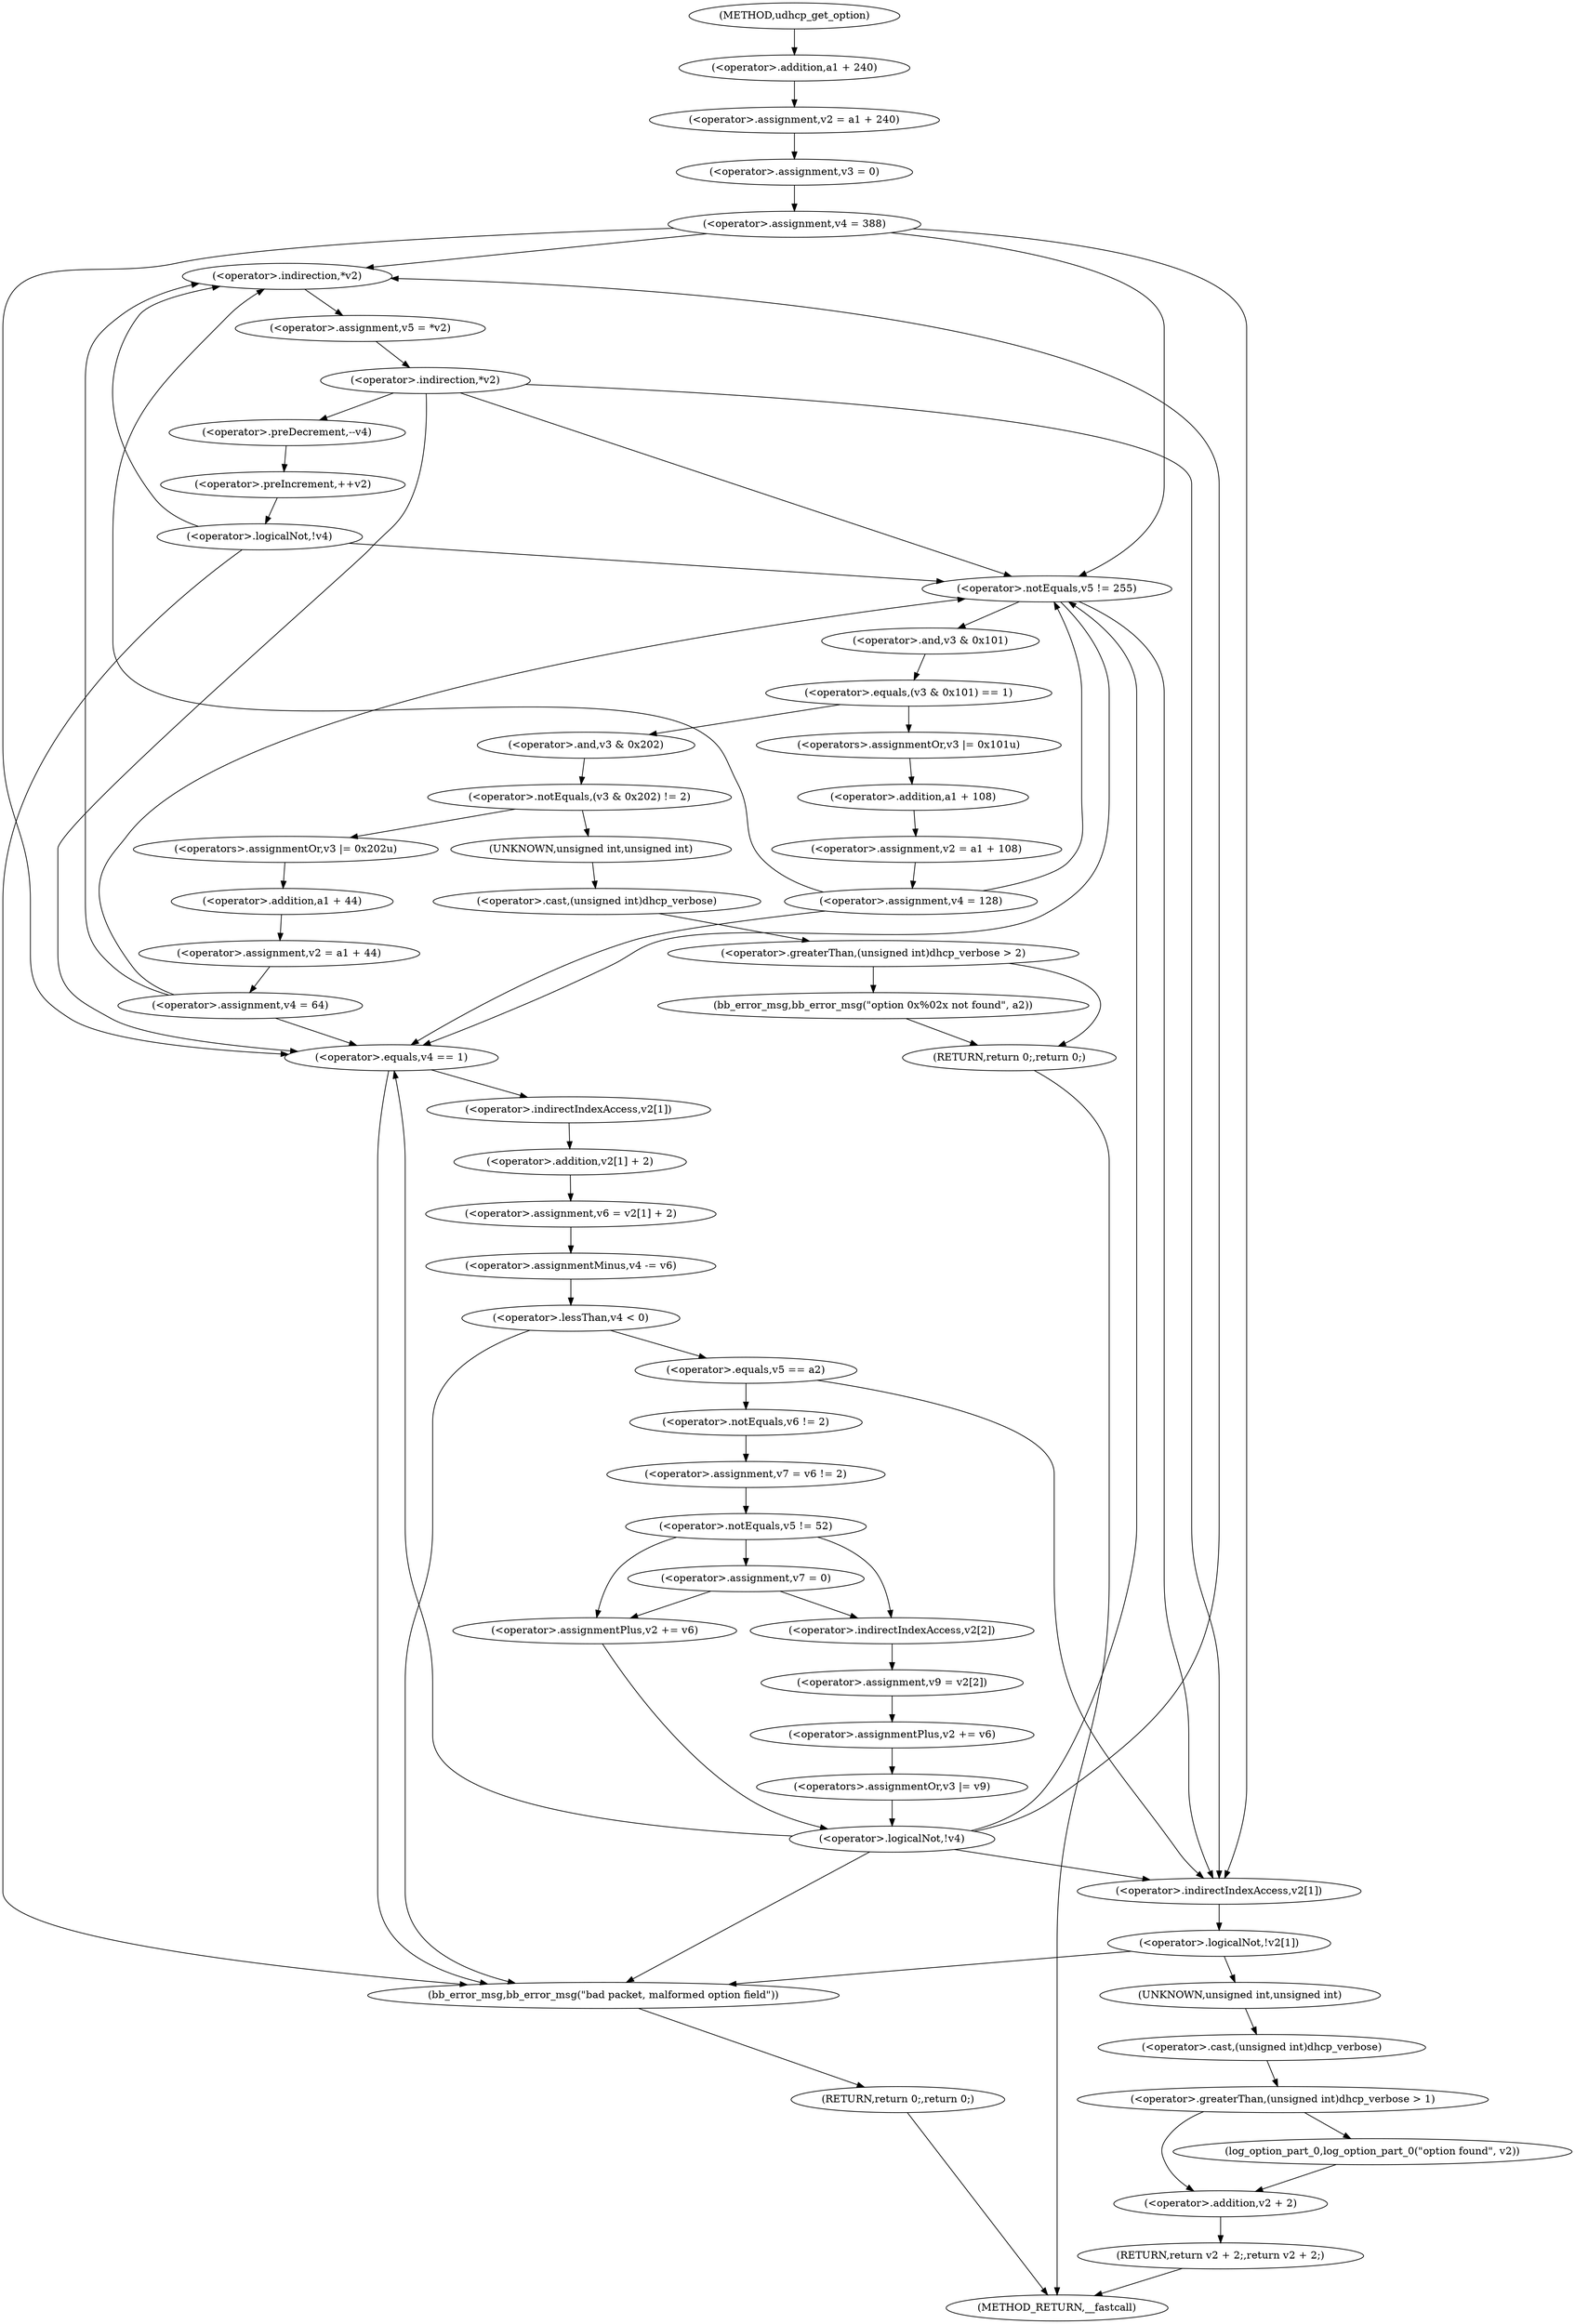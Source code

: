 digraph udhcp_get_option {  
"1000119" [label = "(<operator>.assignment,v2 = a1 + 240)" ]
"1000121" [label = "(<operator>.addition,a1 + 240)" ]
"1000124" [label = "(<operator>.assignment,v3 = 0)" ]
"1000127" [label = "(<operator>.assignment,v4 = 388)" ]
"1000139" [label = "(<operator>.assignment,v5 = *v2)" ]
"1000141" [label = "(<operator>.indirection,*v2)" ]
"1000144" [label = "(<operator>.indirection,*v2)" ]
"1000147" [label = "(<operator>.preDecrement,--v4)" ]
"1000149" [label = "(<operator>.preIncrement,++v2)" ]
"1000152" [label = "(<operator>.logicalNot,!v4)" ]
"1000156" [label = "(<operator>.notEquals,v5 != 255)" ]
"1000161" [label = "(<operator>.equals,(v3 & 0x101) == 1)" ]
"1000162" [label = "(<operator>.and,v3 & 0x101)" ]
"1000167" [label = "(<operators>.assignmentOr,v3 |= 0x101u)" ]
"1000170" [label = "(<operator>.assignment,v2 = a1 + 108)" ]
"1000172" [label = "(<operator>.addition,a1 + 108)" ]
"1000175" [label = "(<operator>.assignment,v4 = 128)" ]
"1000181" [label = "(<operator>.notEquals,(v3 & 0x202) != 2)" ]
"1000182" [label = "(<operator>.and,v3 & 0x202)" ]
"1000188" [label = "(<operator>.greaterThan,(unsigned int)dhcp_verbose > 2)" ]
"1000189" [label = "(<operator>.cast,(unsigned int)dhcp_verbose)" ]
"1000190" [label = "(UNKNOWN,unsigned int,unsigned int)" ]
"1000193" [label = "(bb_error_msg,bb_error_msg(\"option 0x%02x not found\", a2))" ]
"1000196" [label = "(RETURN,return 0;,return 0;)" ]
"1000198" [label = "(<operators>.assignmentOr,v3 |= 0x202u)" ]
"1000201" [label = "(<operator>.assignment,v2 = a1 + 44)" ]
"1000203" [label = "(<operator>.addition,a1 + 44)" ]
"1000206" [label = "(<operator>.assignment,v4 = 64)" ]
"1000210" [label = "(<operator>.equals,v4 == 1)" ]
"1000214" [label = "(<operator>.assignment,v6 = v2[1] + 2)" ]
"1000216" [label = "(<operator>.addition,v2[1] + 2)" ]
"1000217" [label = "(<operator>.indirectIndexAccess,v2[1])" ]
"1000221" [label = "(<operator>.assignmentMinus,v4 -= v6)" ]
"1000225" [label = "(<operator>.lessThan,v4 < 0)" ]
"1000230" [label = "(<operator>.equals,v5 == a2)" ]
"1000234" [label = "(<operator>.assignment,v7 = v6 != 2)" ]
"1000236" [label = "(<operator>.notEquals,v6 != 2)" ]
"1000240" [label = "(<operator>.notEquals,v5 != 52)" ]
"1000243" [label = "(<operator>.assignment,v7 = 0)" ]
"1000249" [label = "(<operator>.assignment,v9 = v2[2])" ]
"1000251" [label = "(<operator>.indirectIndexAccess,v2[2])" ]
"1000254" [label = "(<operator>.assignmentPlus,v2 += v6)" ]
"1000257" [label = "(<operators>.assignmentOr,v3 |= v9)" ]
"1000262" [label = "(<operator>.assignmentPlus,v2 += v6)" ]
"1000266" [label = "(<operator>.logicalNot,!v4)" ]
"1000270" [label = "(<operator>.logicalNot,!v2[1])" ]
"1000271" [label = "(<operator>.indirectIndexAccess,v2[1])" ]
"1000276" [label = "(bb_error_msg,bb_error_msg(\"bad packet, malformed option field\"))" ]
"1000278" [label = "(RETURN,return 0;,return 0;)" ]
"1000281" [label = "(<operator>.greaterThan,(unsigned int)dhcp_verbose > 1)" ]
"1000282" [label = "(<operator>.cast,(unsigned int)dhcp_verbose)" ]
"1000283" [label = "(UNKNOWN,unsigned int,unsigned int)" ]
"1000286" [label = "(log_option_part_0,log_option_part_0(\"option found\", v2))" ]
"1000289" [label = "(RETURN,return v2 + 2;,return v2 + 2;)" ]
"1000290" [label = "(<operator>.addition,v2 + 2)" ]
"1000108" [label = "(METHOD,udhcp_get_option)" ]
"1000293" [label = "(METHOD_RETURN,__fastcall)" ]
  "1000119" -> "1000124" 
  "1000121" -> "1000119" 
  "1000124" -> "1000127" 
  "1000127" -> "1000141" 
  "1000127" -> "1000156" 
  "1000127" -> "1000210" 
  "1000127" -> "1000271" 
  "1000139" -> "1000144" 
  "1000141" -> "1000139" 
  "1000144" -> "1000156" 
  "1000144" -> "1000210" 
  "1000144" -> "1000271" 
  "1000144" -> "1000147" 
  "1000147" -> "1000149" 
  "1000149" -> "1000152" 
  "1000152" -> "1000141" 
  "1000152" -> "1000156" 
  "1000152" -> "1000276" 
  "1000156" -> "1000210" 
  "1000156" -> "1000271" 
  "1000156" -> "1000162" 
  "1000161" -> "1000167" 
  "1000161" -> "1000182" 
  "1000162" -> "1000161" 
  "1000167" -> "1000172" 
  "1000170" -> "1000175" 
  "1000172" -> "1000170" 
  "1000175" -> "1000141" 
  "1000175" -> "1000156" 
  "1000175" -> "1000210" 
  "1000181" -> "1000190" 
  "1000181" -> "1000198" 
  "1000182" -> "1000181" 
  "1000188" -> "1000193" 
  "1000188" -> "1000196" 
  "1000189" -> "1000188" 
  "1000190" -> "1000189" 
  "1000193" -> "1000196" 
  "1000196" -> "1000293" 
  "1000198" -> "1000203" 
  "1000201" -> "1000206" 
  "1000203" -> "1000201" 
  "1000206" -> "1000141" 
  "1000206" -> "1000156" 
  "1000206" -> "1000210" 
  "1000210" -> "1000276" 
  "1000210" -> "1000217" 
  "1000214" -> "1000221" 
  "1000216" -> "1000214" 
  "1000217" -> "1000216" 
  "1000221" -> "1000225" 
  "1000225" -> "1000276" 
  "1000225" -> "1000230" 
  "1000230" -> "1000271" 
  "1000230" -> "1000236" 
  "1000234" -> "1000240" 
  "1000236" -> "1000234" 
  "1000240" -> "1000243" 
  "1000240" -> "1000251" 
  "1000240" -> "1000262" 
  "1000243" -> "1000251" 
  "1000243" -> "1000262" 
  "1000249" -> "1000254" 
  "1000251" -> "1000249" 
  "1000254" -> "1000257" 
  "1000257" -> "1000266" 
  "1000262" -> "1000266" 
  "1000266" -> "1000141" 
  "1000266" -> "1000156" 
  "1000266" -> "1000210" 
  "1000266" -> "1000271" 
  "1000266" -> "1000276" 
  "1000270" -> "1000283" 
  "1000270" -> "1000276" 
  "1000271" -> "1000270" 
  "1000276" -> "1000278" 
  "1000278" -> "1000293" 
  "1000281" -> "1000286" 
  "1000281" -> "1000290" 
  "1000282" -> "1000281" 
  "1000283" -> "1000282" 
  "1000286" -> "1000290" 
  "1000289" -> "1000293" 
  "1000290" -> "1000289" 
  "1000108" -> "1000121" 
}
